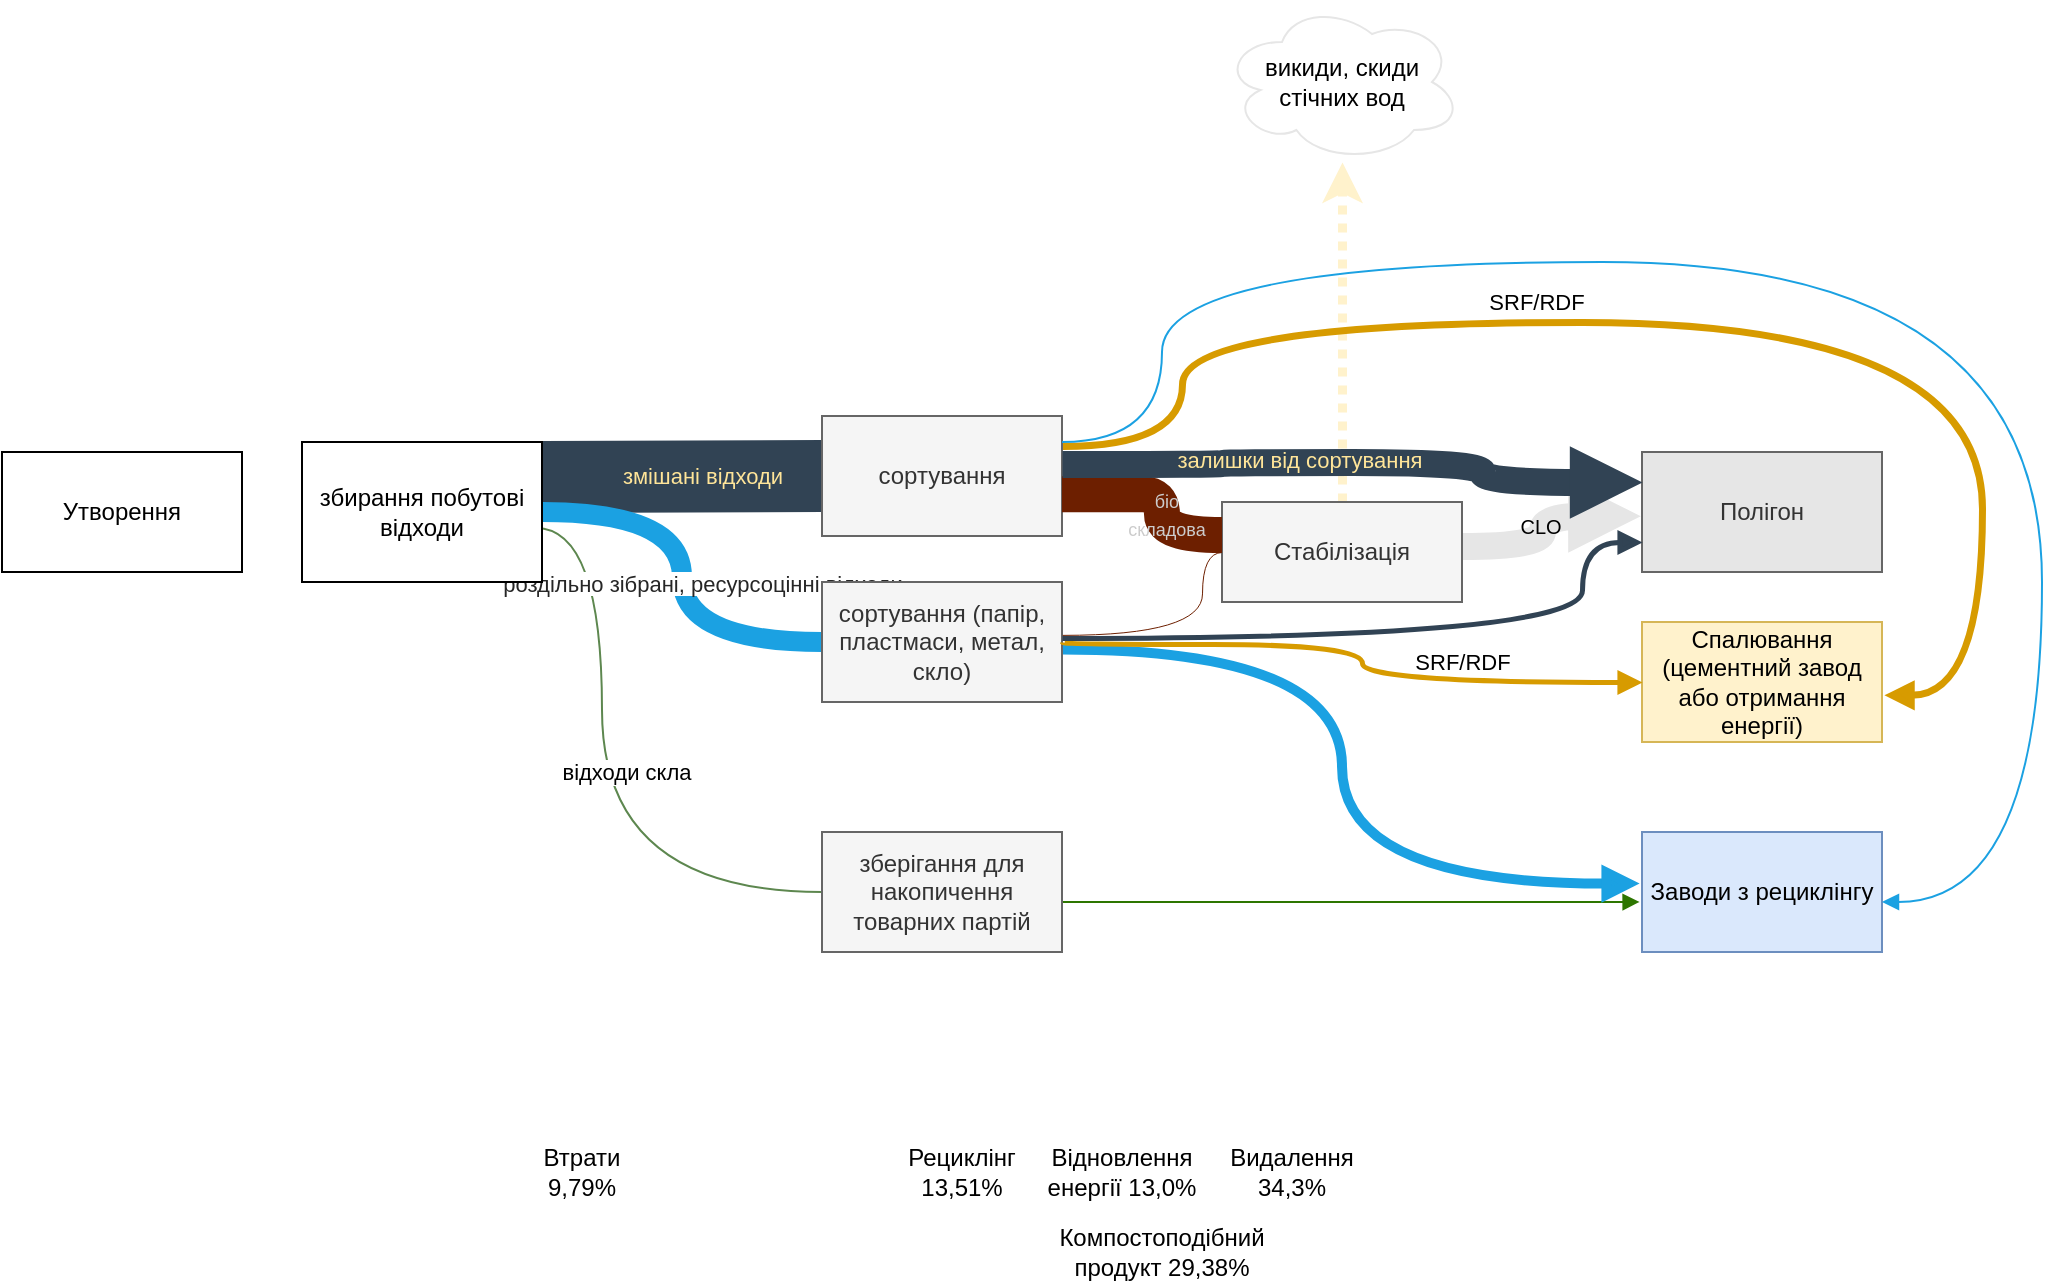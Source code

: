 <mxfile version="24.7.17">
  <diagram name="Page-1" id="TaI290nxYZMiwjXGb0RB">
    <mxGraphModel dx="2123" dy="1474" grid="1" gridSize="10" guides="1" tooltips="1" connect="1" arrows="1" fold="1" page="1" pageScale="1" pageWidth="1169" pageHeight="827" math="0" shadow="0">
      <root>
        <mxCell id="0" />
        <mxCell id="1" parent="0" />
        <mxCell id="YObOD3WKvlDWgrV_L_7Z-57" value="" style="edgeStyle=orthogonalEdgeStyle;rounded=0;orthogonalLoop=1;jettySize=auto;html=1;strokeWidth=4.5;fillColor=#f9f7ed;strokeColor=#FFF2CC;dashed=1;dashPattern=1 1;" edge="1" parent="1" source="YObOD3WKvlDWgrV_L_7Z-45" target="YObOD3WKvlDWgrV_L_7Z-56">
          <mxGeometry relative="1" as="geometry" />
        </mxCell>
        <mxCell id="YObOD3WKvlDWgrV_L_7Z-7" value="" style="edgeStyle=orthogonalEdgeStyle;rounded=0;orthogonalLoop=1;jettySize=auto;html=1;curved=1;strokeWidth=36;endArrow=none;endFill=0;exitX=0;exitY=0.75;exitDx=0;exitDy=0;endSize=13;fontColor=#7a7a7a;fillColor=#647687;strokeColor=#314354;" edge="1" parent="1" source="YObOD3WKvlDWgrV_L_7Z-1" target="YObOD3WKvlDWgrV_L_7Z-6">
          <mxGeometry relative="1" as="geometry" />
        </mxCell>
        <mxCell id="YObOD3WKvlDWgrV_L_7Z-35" value="змішані відходи" style="edgeLabel;html=1;align=center;verticalAlign=middle;resizable=0;points=[];fontColor=#FFE599;labelBackgroundColor=none;" vertex="1" connectable="0" parent="YObOD3WKvlDWgrV_L_7Z-7">
          <mxGeometry x="0.174" y="-11" relative="1" as="geometry">
            <mxPoint x="-2" y="-11" as="offset" />
          </mxGeometry>
        </mxCell>
        <mxCell id="YObOD3WKvlDWgrV_L_7Z-9" value="" style="edgeStyle=orthogonalEdgeStyle;rounded=0;orthogonalLoop=1;jettySize=auto;html=1;curved=1;fillColor=#6d8764;strokeColor=#5D874F;exitX=0.025;exitY=0.386;exitDx=0;exitDy=0;endArrow=none;endFill=0;exitPerimeter=0;entryX=1;entryY=0.5;entryDx=0;entryDy=0;" edge="1" parent="1" source="YObOD3WKvlDWgrV_L_7Z-1" target="YObOD3WKvlDWgrV_L_7Z-8">
          <mxGeometry relative="1" as="geometry">
            <mxPoint x="160" y="261.5" as="sourcePoint" />
            <mxPoint x="360" y="383" as="targetPoint" />
            <Array as="points">
              <mxPoint x="190" y="253" />
              <mxPoint x="190" y="435" />
            </Array>
          </mxGeometry>
        </mxCell>
        <mxCell id="YObOD3WKvlDWgrV_L_7Z-36" value="відходи скла" style="edgeLabel;html=1;align=center;verticalAlign=middle;resizable=0;points=[];" vertex="1" connectable="0" parent="YObOD3WKvlDWgrV_L_7Z-9">
          <mxGeometry y="12" relative="1" as="geometry">
            <mxPoint y="-8" as="offset" />
          </mxGeometry>
        </mxCell>
        <mxCell id="YObOD3WKvlDWgrV_L_7Z-31" value="" style="edgeStyle=orthogonalEdgeStyle;rounded=0;orthogonalLoop=1;jettySize=auto;html=1;fillColor=#1ba1e2;strokeColor=#1BA1E2;strokeWidth=10;endArrow=none;endFill=0;curved=1;" edge="1" parent="1" source="YObOD3WKvlDWgrV_L_7Z-1" target="YObOD3WKvlDWgrV_L_7Z-30">
          <mxGeometry relative="1" as="geometry" />
        </mxCell>
        <mxCell id="YObOD3WKvlDWgrV_L_7Z-34" value="&lt;p style=&quot;margin: 0px; font-style: normal; font-variant-caps: normal; font-stretch: normal; line-height: normal; font-family: Arial; font-size-adjust: none; font-kerning: auto; font-variant-alternates: normal; font-variant-ligatures: normal; font-variant-numeric: normal; font-variant-east-asian: normal; font-variant-position: normal; font-variant-emoji: normal; font-feature-settings: normal; font-optical-sizing: auto; font-variation-settings: normal; color: rgb(38, 38, 38);&quot;&gt;роздільно зібрані, ресурсоцінні відходи&lt;/p&gt;" style="edgeLabel;html=1;align=center;verticalAlign=middle;resizable=0;points=[];" vertex="1" connectable="0" parent="YObOD3WKvlDWgrV_L_7Z-31">
          <mxGeometry x="0.024" y="-1" relative="1" as="geometry">
            <mxPoint x="11" as="offset" />
          </mxGeometry>
        </mxCell>
        <mxCell id="YObOD3WKvlDWgrV_L_7Z-1" value="збирання побутові відходи" style="rounded=0;whiteSpace=wrap;html=1;direction=west;" vertex="1" parent="1">
          <mxGeometry x="40" y="210" width="120" height="70" as="geometry" />
        </mxCell>
        <mxCell id="YObOD3WKvlDWgrV_L_7Z-54" style="edgeStyle=orthogonalEdgeStyle;rounded=0;orthogonalLoop=1;jettySize=auto;html=1;curved=1;entryX=1.008;entryY=0.607;entryDx=0;entryDy=0;entryPerimeter=0;strokeWidth=3.5;fillColor=#ffcd28;strokeColor=#d79b00;gradientColor=#ffa500;exitX=1;exitY=0.25;exitDx=0;exitDy=0;endArrow=block;endFill=1;" edge="1" parent="1" source="YObOD3WKvlDWgrV_L_7Z-6" target="YObOD3WKvlDWgrV_L_7Z-39">
          <mxGeometry relative="1" as="geometry">
            <mxPoint x="830" y="240" as="targetPoint" />
            <Array as="points">
              <mxPoint x="480" y="212" />
              <mxPoint x="480" y="150" />
              <mxPoint x="880" y="150" />
              <mxPoint x="880" y="336" />
            </Array>
          </mxGeometry>
        </mxCell>
        <mxCell id="YObOD3WKvlDWgrV_L_7Z-67" value="SRF/RDF" style="edgeLabel;html=1;align=center;verticalAlign=middle;resizable=0;points=[];labelBackgroundColor=none;" vertex="1" connectable="0" parent="YObOD3WKvlDWgrV_L_7Z-54">
          <mxGeometry x="-0.564" y="-15" relative="1" as="geometry">
            <mxPoint x="134" y="-25" as="offset" />
          </mxGeometry>
        </mxCell>
        <mxCell id="YObOD3WKvlDWgrV_L_7Z-6" value="сортування" style="rounded=0;whiteSpace=wrap;html=1;fillColor=#f5f5f5;fontColor=#333333;strokeColor=#666666;" vertex="1" parent="1">
          <mxGeometry x="300" y="197" width="120" height="60" as="geometry" />
        </mxCell>
        <mxCell id="YObOD3WKvlDWgrV_L_7Z-47" style="edgeStyle=orthogonalEdgeStyle;rounded=0;orthogonalLoop=1;jettySize=auto;html=1;entryX=-0.01;entryY=0.583;entryDx=0;entryDy=0;curved=1;fillColor=#60a917;strokeColor=#2D7600;endArrow=block;endFill=1;entryPerimeter=0;" edge="1" parent="1" target="YObOD3WKvlDWgrV_L_7Z-37">
          <mxGeometry relative="1" as="geometry">
            <mxPoint x="400" y="440" as="sourcePoint" />
            <mxPoint x="690" y="442.02" as="targetPoint" />
            <Array as="points" />
          </mxGeometry>
        </mxCell>
        <mxCell id="YObOD3WKvlDWgrV_L_7Z-8" value="зберігання для накопичення товарних партій" style="rounded=0;whiteSpace=wrap;html=1;direction=west;fillColor=#f5f5f5;strokeColor=#666666;fontColor=#333333;" vertex="1" parent="1">
          <mxGeometry x="300" y="405" width="120" height="60" as="geometry" />
        </mxCell>
        <mxCell id="YObOD3WKvlDWgrV_L_7Z-38" value="" style="edgeStyle=orthogonalEdgeStyle;rounded=0;orthogonalLoop=1;jettySize=auto;html=1;curved=1;entryX=-0.01;entryY=0.43;entryDx=0;entryDy=0;strokeWidth=5;fillColor=#1ba1e2;strokeColor=#1BA1E2;exitX=1.001;exitY=0.562;exitDx=0;exitDy=0;exitPerimeter=0;endArrow=block;endFill=1;entryPerimeter=0;" edge="1" parent="1" source="YObOD3WKvlDWgrV_L_7Z-30" target="YObOD3WKvlDWgrV_L_7Z-37">
          <mxGeometry relative="1" as="geometry">
            <mxPoint x="420" y="330" as="sourcePoint" />
            <mxPoint x="570" y="470" as="targetPoint" />
            <Array as="points">
              <mxPoint x="560" y="314" />
              <mxPoint x="560" y="431" />
            </Array>
          </mxGeometry>
        </mxCell>
        <mxCell id="YObOD3WKvlDWgrV_L_7Z-30" value="сортування (папір, пластмаси, метал, скло)" style="whiteSpace=wrap;html=1;rounded=0;fillColor=#f5f5f5;fontColor=#333333;strokeColor=#666666;" vertex="1" parent="1">
          <mxGeometry x="300" y="280" width="120" height="60" as="geometry" />
        </mxCell>
        <mxCell id="YObOD3WKvlDWgrV_L_7Z-37" value="Заводи з рециклінгу" style="whiteSpace=wrap;html=1;fillColor=#dae8fc;strokeColor=#6c8ebf;rounded=0;" vertex="1" parent="1">
          <mxGeometry x="710" y="405" width="120" height="60" as="geometry" />
        </mxCell>
        <mxCell id="YObOD3WKvlDWgrV_L_7Z-39" value="Спалювання (цементний завод або отримання енергії)" style="whiteSpace=wrap;html=1;fillColor=#fff2cc;strokeColor=#d6b656;" vertex="1" parent="1">
          <mxGeometry x="710" y="300" width="120" height="60" as="geometry" />
        </mxCell>
        <mxCell id="YObOD3WKvlDWgrV_L_7Z-40" value="" style="edgeStyle=orthogonalEdgeStyle;orthogonalLoop=1;jettySize=auto;html=1;rounded=0;curved=1;strokeWidth=2.5;fillColor=#ffcd28;strokeColor=#d79b00;gradientColor=#ffa500;startArrow=none;startFill=0;entryX=0;entryY=0.5;entryDx=0;entryDy=0;endArrow=block;endFill=1;" edge="1" parent="1" target="YObOD3WKvlDWgrV_L_7Z-39">
          <mxGeometry width="80" relative="1" as="geometry">
            <mxPoint x="420" y="310" as="sourcePoint" />
            <mxPoint x="500" y="320" as="targetPoint" />
            <Array as="points">
              <mxPoint x="420" y="311" />
              <mxPoint x="570" y="311" />
              <mxPoint x="570" y="330" />
            </Array>
          </mxGeometry>
        </mxCell>
        <mxCell id="YObOD3WKvlDWgrV_L_7Z-68" value="SRF/RDF" style="edgeLabel;html=1;align=center;verticalAlign=middle;resizable=0;points=[];labelBackgroundColor=none;" vertex="1" connectable="0" parent="YObOD3WKvlDWgrV_L_7Z-40">
          <mxGeometry x="0.25" relative="1" as="geometry">
            <mxPoint x="26" y="-10" as="offset" />
          </mxGeometry>
        </mxCell>
        <mxCell id="YObOD3WKvlDWgrV_L_7Z-41" value="Полігон" style="whiteSpace=wrap;html=1;fillColor=#E6E6E6;strokeColor=#666666;fontColor=#333333;" vertex="1" parent="1">
          <mxGeometry x="710" y="215" width="120" height="60" as="geometry" />
        </mxCell>
        <mxCell id="YObOD3WKvlDWgrV_L_7Z-44" value="" style="edgeStyle=orthogonalEdgeStyle;orthogonalLoop=1;jettySize=auto;html=1;rounded=0;entryX=0;entryY=0.5;entryDx=0;entryDy=0;curved=1;strokeWidth=0.5;exitX=1.001;exitY=0.424;exitDx=0;exitDy=0;exitPerimeter=0;endArrow=none;endFill=0;fillColor=#a0522d;strokeColor=#6D1F00;" edge="1" parent="1" target="YObOD3WKvlDWgrV_L_7Z-45">
          <mxGeometry width="80" relative="1" as="geometry">
            <mxPoint x="420.12" y="306.44" as="sourcePoint" />
            <mxPoint x="573.0" y="223" as="targetPoint" />
            <Array as="points">
              <mxPoint x="490" y="306" />
              <mxPoint x="490" y="265" />
            </Array>
          </mxGeometry>
        </mxCell>
        <mxCell id="YObOD3WKvlDWgrV_L_7Z-63" style="edgeStyle=orthogonalEdgeStyle;rounded=0;orthogonalLoop=1;jettySize=auto;html=1;exitX=1;exitY=0.5;exitDx=0;exitDy=0;entryX=-0.007;entryY=0.531;entryDx=0;entryDy=0;curved=1;strokeWidth=13.5;endArrow=block;endFill=1;endSize=1;fillColor=#f5f5f5;strokeColor=#E6E6E6;entryPerimeter=0;" edge="1" parent="1" target="YObOD3WKvlDWgrV_L_7Z-41">
          <mxGeometry relative="1" as="geometry">
            <mxPoint x="620" y="262" as="sourcePoint" />
            <mxPoint x="710" y="257" as="targetPoint" />
            <Array as="points">
              <mxPoint x="660" y="262" />
              <mxPoint x="660" y="247" />
            </Array>
          </mxGeometry>
        </mxCell>
        <mxCell id="YObOD3WKvlDWgrV_L_7Z-66" value="&lt;font size=&quot;1&quot;&gt;CLO&lt;/font&gt;" style="edgeLabel;html=1;align=center;verticalAlign=middle;resizable=0;points=[];labelBackgroundColor=none;spacingTop=2;" vertex="1" connectable="0" parent="YObOD3WKvlDWgrV_L_7Z-63">
          <mxGeometry relative="1" as="geometry">
            <mxPoint x="-1" y="1" as="offset" />
          </mxGeometry>
        </mxCell>
        <mxCell id="YObOD3WKvlDWgrV_L_7Z-45" value="Стабілізація" style="whiteSpace=wrap;html=1;fillColor=#f5f5f5;fontColor=#333333;strokeColor=#666666;" vertex="1" parent="1">
          <mxGeometry x="500" y="240" width="120" height="50" as="geometry" />
        </mxCell>
        <mxCell id="YObOD3WKvlDWgrV_L_7Z-50" value="" style="edgeStyle=orthogonalEdgeStyle;orthogonalLoop=1;jettySize=auto;html=1;rounded=0;curved=1;strokeWidth=18;endArrow=none;endFill=0;fillColor=#a0522d;strokeColor=#6D1F00;exitX=0.983;exitY=0.653;exitDx=0;exitDy=0;exitPerimeter=0;entryX=0;entryY=0.331;entryDx=0;entryDy=0;entryPerimeter=0;" edge="1" parent="1" target="YObOD3WKvlDWgrV_L_7Z-45">
          <mxGeometry width="80" relative="1" as="geometry">
            <mxPoint x="420.0" y="236.18" as="sourcePoint" />
            <mxPoint x="562.04" y="197" as="targetPoint" />
            <Array as="points">
              <mxPoint x="450" y="236" />
              <mxPoint x="470" y="236" />
              <mxPoint x="470" y="257" />
            </Array>
          </mxGeometry>
        </mxCell>
        <mxCell id="YObOD3WKvlDWgrV_L_7Z-65" value="&lt;span style=&quot;white-space: normal; caret-color: rgb(51, 51, 51); text-align: left;&quot;&gt;&lt;font style=&quot;font-size: 9px;&quot; face=&quot;Helvetica&quot;&gt;біо складова&lt;/font&gt;&lt;/span&gt;" style="edgeLabel;html=1;align=center;verticalAlign=middle;resizable=0;points=[];labelBackgroundColor=none;fontColor=#CCCCCC;" vertex="1" connectable="0" parent="YObOD3WKvlDWgrV_L_7Z-50">
          <mxGeometry x="0.121" y="3" relative="1" as="geometry">
            <mxPoint x="-1" y="3" as="offset" />
          </mxGeometry>
        </mxCell>
        <mxCell id="YObOD3WKvlDWgrV_L_7Z-51" value="" style="edgeStyle=orthogonalEdgeStyle;orthogonalLoop=1;jettySize=auto;html=1;rounded=0;entryX=0;entryY=0.25;entryDx=0;entryDy=0;curved=1;exitX=1;exitY=0.75;exitDx=0;exitDy=0;strokeWidth=13.5;fillColor=#647687;strokeColor=#314354;endArrow=block;endFill=1;endSize=1;" edge="1" parent="1" target="YObOD3WKvlDWgrV_L_7Z-41">
          <mxGeometry width="80" relative="1" as="geometry">
            <mxPoint x="420" y="221" as="sourcePoint" />
            <mxPoint x="740" y="186" as="targetPoint" />
            <Array as="points">
              <mxPoint x="500" y="221" />
              <mxPoint x="500" y="220" />
              <mxPoint x="630" y="220" />
              <mxPoint x="630" y="230" />
            </Array>
          </mxGeometry>
        </mxCell>
        <mxCell id="YObOD3WKvlDWgrV_L_7Z-64" value="залишки від сортування&amp;nbsp;" style="edgeLabel;html=1;align=center;verticalAlign=middle;resizable=0;points=[];labelBackgroundColor=none;fontColor=#FFE599;" vertex="1" connectable="0" parent="YObOD3WKvlDWgrV_L_7Z-51">
          <mxGeometry x="-0.197" y="-1" relative="1" as="geometry">
            <mxPoint y="-2" as="offset" />
          </mxGeometry>
        </mxCell>
        <mxCell id="YObOD3WKvlDWgrV_L_7Z-52" value="" style="edgeStyle=orthogonalEdgeStyle;orthogonalLoop=1;jettySize=auto;html=1;rounded=0;curved=1;fillColor=#1ba1e2;strokeColor=#1BA1E2;endArrow=block;endFill=1;" edge="1" parent="1">
          <mxGeometry width="80" relative="1" as="geometry">
            <mxPoint x="420" y="210" as="sourcePoint" />
            <mxPoint x="830" y="440" as="targetPoint" />
            <Array as="points">
              <mxPoint x="470" y="210" />
              <mxPoint x="470" y="120" />
              <mxPoint x="910" y="120" />
              <mxPoint x="910" y="440" />
            </Array>
          </mxGeometry>
        </mxCell>
        <mxCell id="YObOD3WKvlDWgrV_L_7Z-56" value="викиди, скиди стічних вод" style="ellipse;shape=cloud;whiteSpace=wrap;html=1;strokeColor=#E6E6E6;" vertex="1" parent="1">
          <mxGeometry x="500" y="-10" width="120" height="80" as="geometry" />
        </mxCell>
        <mxCell id="YObOD3WKvlDWgrV_L_7Z-69" value="Рециклінг 13,51%" style="text;strokeColor=none;align=center;fillColor=none;html=1;verticalAlign=middle;whiteSpace=wrap;rounded=0;" vertex="1" parent="1">
          <mxGeometry x="340" y="560" width="60" height="30" as="geometry" />
        </mxCell>
        <mxCell id="YObOD3WKvlDWgrV_L_7Z-71" value="Відновлення енергії 13,0%" style="text;strokeColor=none;align=center;fillColor=none;html=1;verticalAlign=middle;whiteSpace=wrap;rounded=0;" vertex="1" parent="1">
          <mxGeometry x="400" y="560" width="100" height="30" as="geometry" />
        </mxCell>
        <mxCell id="YObOD3WKvlDWgrV_L_7Z-72" value="Видалення 34,3%" style="text;strokeColor=none;align=center;fillColor=none;html=1;verticalAlign=middle;whiteSpace=wrap;rounded=0;" vertex="1" parent="1">
          <mxGeometry x="485" y="560" width="100" height="30" as="geometry" />
        </mxCell>
        <mxCell id="YObOD3WKvlDWgrV_L_7Z-73" value="Компостоподібний продукт 29,38%" style="text;strokeColor=none;align=center;fillColor=none;html=1;verticalAlign=middle;whiteSpace=wrap;rounded=0;" vertex="1" parent="1">
          <mxGeometry x="410" y="600" width="120" height="30" as="geometry" />
        </mxCell>
        <mxCell id="YObOD3WKvlDWgrV_L_7Z-74" value="Втрати 9,79%" style="text;strokeColor=none;align=center;fillColor=none;html=1;verticalAlign=middle;whiteSpace=wrap;rounded=0;" vertex="1" parent="1">
          <mxGeometry x="150" y="560" width="60" height="30" as="geometry" />
        </mxCell>
        <mxCell id="YObOD3WKvlDWgrV_L_7Z-43" value="" style="edgeStyle=orthogonalEdgeStyle;orthogonalLoop=1;jettySize=auto;html=1;rounded=0;curved=1;strokeWidth=2.5;fillColor=#647687;strokeColor=#314354;entryX=0;entryY=0.75;entryDx=0;entryDy=0;endArrow=block;endFill=1;" edge="1" parent="1" target="YObOD3WKvlDWgrV_L_7Z-41">
          <mxGeometry width="80" relative="1" as="geometry">
            <mxPoint x="420" y="308" as="sourcePoint" />
            <mxPoint x="710" y="271" as="targetPoint" />
            <Array as="points">
              <mxPoint x="680" y="308" />
              <mxPoint x="680" y="260" />
            </Array>
          </mxGeometry>
        </mxCell>
        <mxCell id="YObOD3WKvlDWgrV_L_7Z-77" value="Утворення" style="whiteSpace=wrap;html=1;" vertex="1" parent="1">
          <mxGeometry x="-110" y="215" width="120" height="60" as="geometry" />
        </mxCell>
      </root>
    </mxGraphModel>
  </diagram>
</mxfile>
